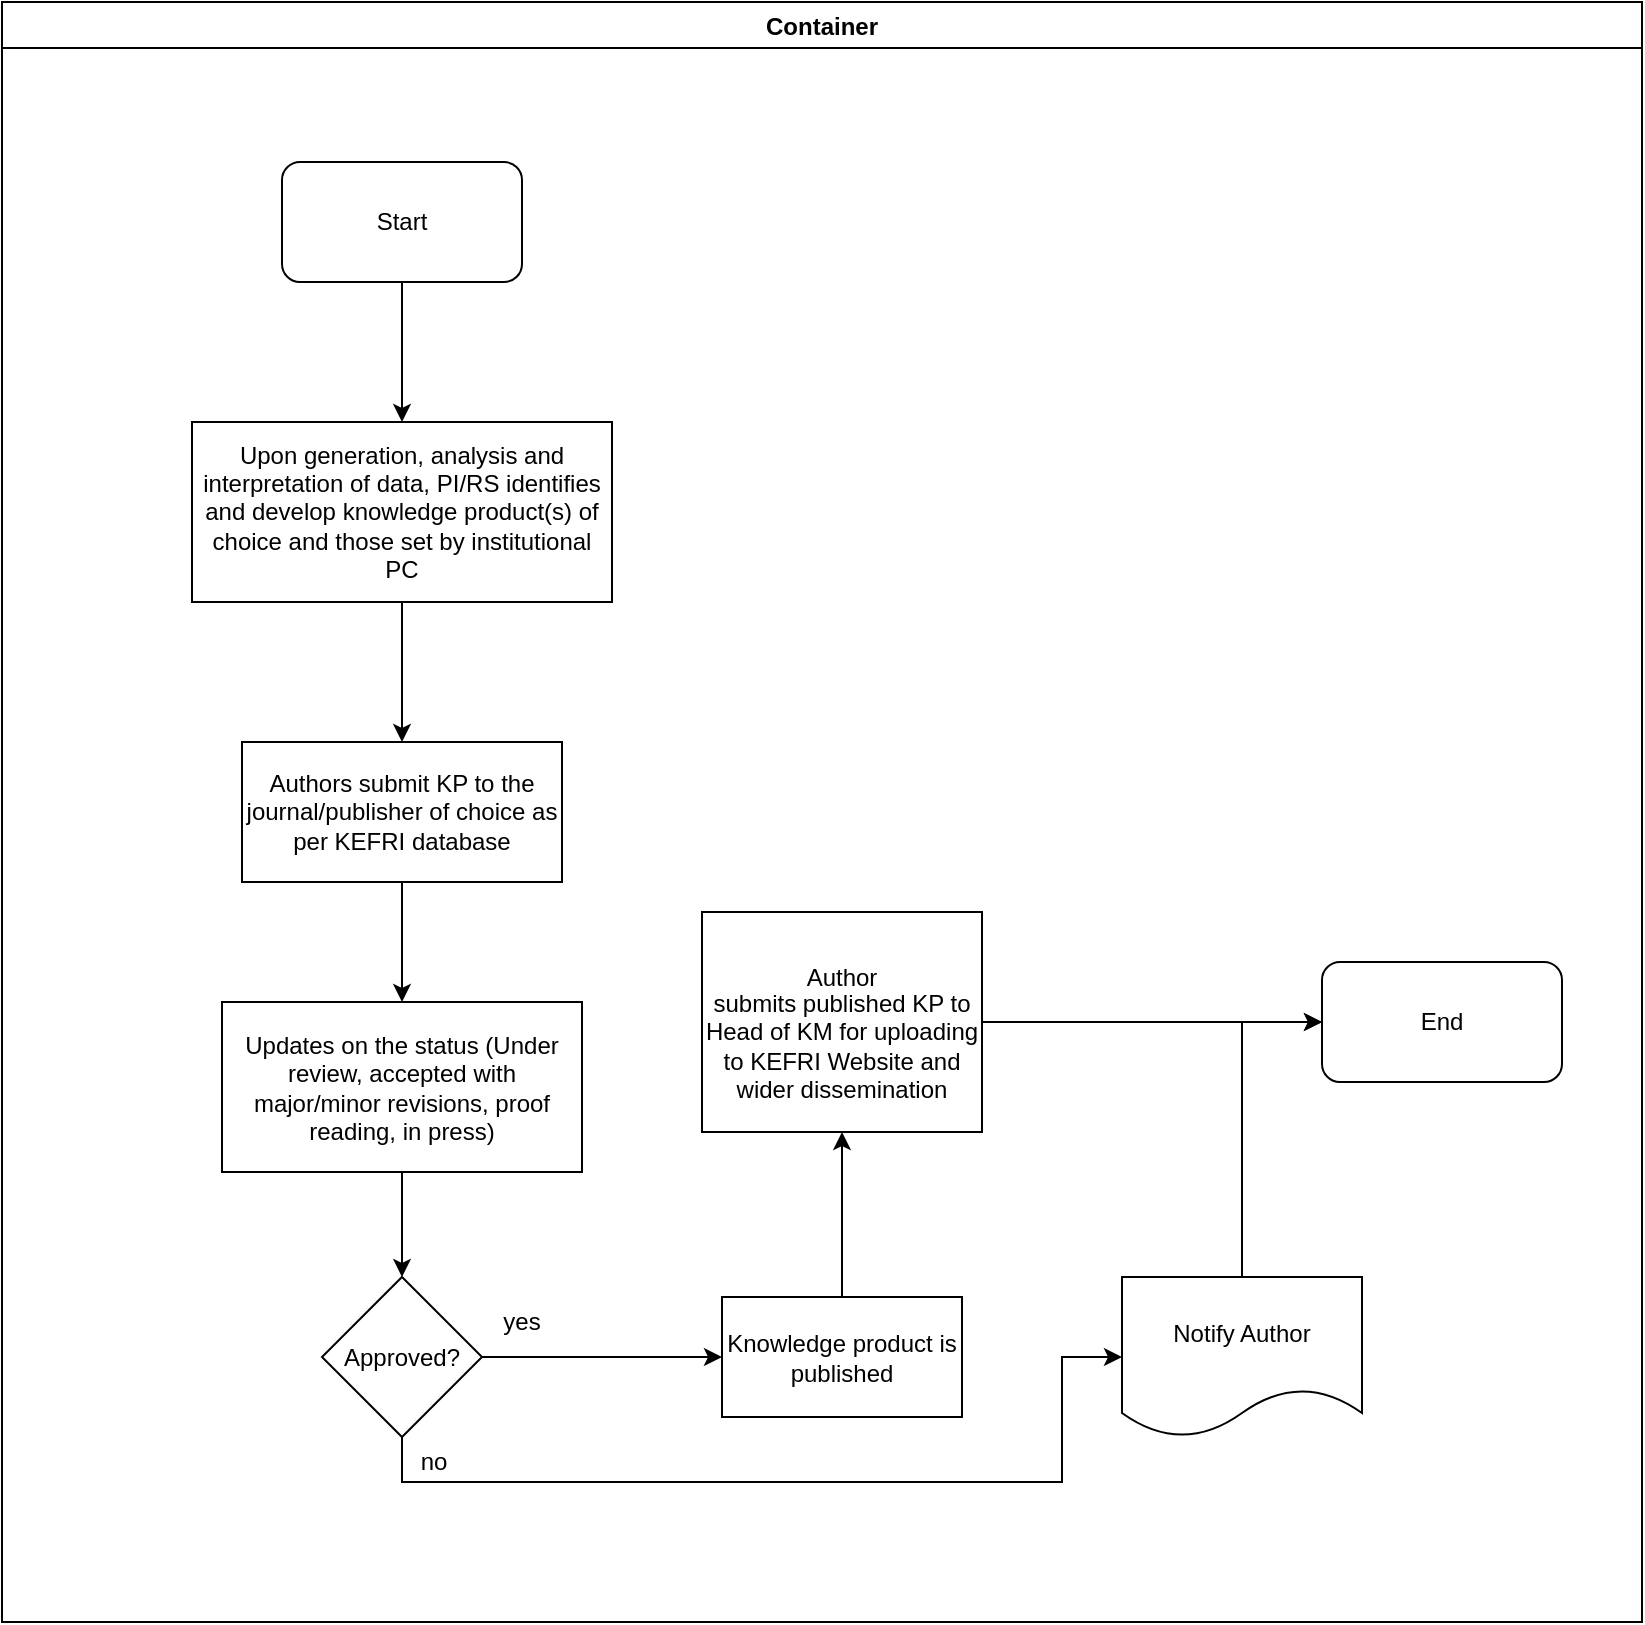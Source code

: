 <mxfile version="14.2.7" type="github">
  <diagram id="bO6ONmM0FboMKdh2IcsY" name="Page-1">
    <mxGraphModel dx="1038" dy="547" grid="1" gridSize="10" guides="1" tooltips="1" connect="1" arrows="1" fold="1" page="1" pageScale="1" pageWidth="1169" pageHeight="827" math="0" shadow="0">
      <root>
        <mxCell id="0" />
        <mxCell id="1" parent="0" />
        <mxCell id="8hKZSPDeMMXq-WV7nx7k-1" value="Container" style="swimlane;" vertex="1" parent="1">
          <mxGeometry x="10" y="10" width="820" height="810" as="geometry" />
        </mxCell>
        <mxCell id="8hKZSPDeMMXq-WV7nx7k-5" value="Upon generation, analysis and interpretation of data, PI/RS identifies and develop knowledge product(s) of choice and those set by institutional PC " style="rounded=0;whiteSpace=wrap;html=1;" vertex="1" parent="8hKZSPDeMMXq-WV7nx7k-1">
          <mxGeometry x="95" y="210" width="210" height="90" as="geometry" />
        </mxCell>
        <mxCell id="8hKZSPDeMMXq-WV7nx7k-6" value="Authors submit KP to the journal/publisher of choice as per KEFRI database" style="whiteSpace=wrap;html=1;rounded=0;" vertex="1" parent="8hKZSPDeMMXq-WV7nx7k-1">
          <mxGeometry x="120" y="370" width="160" height="70" as="geometry" />
        </mxCell>
        <mxCell id="8hKZSPDeMMXq-WV7nx7k-7" value="" style="edgeStyle=orthogonalEdgeStyle;rounded=0;orthogonalLoop=1;jettySize=auto;html=1;" edge="1" parent="8hKZSPDeMMXq-WV7nx7k-1" source="8hKZSPDeMMXq-WV7nx7k-5" target="8hKZSPDeMMXq-WV7nx7k-6">
          <mxGeometry relative="1" as="geometry" />
        </mxCell>
        <mxCell id="8hKZSPDeMMXq-WV7nx7k-19" value="yes" style="text;html=1;strokeColor=none;fillColor=none;align=center;verticalAlign=middle;whiteSpace=wrap;rounded=0;" vertex="1" parent="8hKZSPDeMMXq-WV7nx7k-1">
          <mxGeometry x="240" y="650" width="40" height="20" as="geometry" />
        </mxCell>
        <mxCell id="8hKZSPDeMMXq-WV7nx7k-20" value="no" style="text;html=1;strokeColor=none;fillColor=none;align=center;verticalAlign=middle;whiteSpace=wrap;rounded=0;" vertex="1" parent="8hKZSPDeMMXq-WV7nx7k-1">
          <mxGeometry x="196" y="720" width="40" height="20" as="geometry" />
        </mxCell>
        <mxCell id="8hKZSPDeMMXq-WV7nx7k-25" value="End" style="rounded=1;whiteSpace=wrap;html=1;" vertex="1" parent="8hKZSPDeMMXq-WV7nx7k-1">
          <mxGeometry x="660" y="480" width="120" height="60" as="geometry" />
        </mxCell>
        <mxCell id="8hKZSPDeMMXq-WV7nx7k-21" value="&lt;p style=&quot;margin-bottom: 0in ; line-height: 100%&quot;&gt;Author&lt;/p&gt;submits published KP to Head of KM for uploading to KEFRI Website and wider dissemination" style="whiteSpace=wrap;html=1;" vertex="1" parent="8hKZSPDeMMXq-WV7nx7k-1">
          <mxGeometry x="350" y="455" width="140" height="110" as="geometry" />
        </mxCell>
        <mxCell id="8hKZSPDeMMXq-WV7nx7k-24" value="" style="edgeStyle=orthogonalEdgeStyle;rounded=0;orthogonalLoop=1;jettySize=auto;html=1;entryX=0;entryY=0.5;entryDx=0;entryDy=0;" edge="1" parent="8hKZSPDeMMXq-WV7nx7k-1" source="8hKZSPDeMMXq-WV7nx7k-21" target="8hKZSPDeMMXq-WV7nx7k-25">
          <mxGeometry relative="1" as="geometry">
            <mxPoint x="570" y="567.5" as="targetPoint" />
          </mxGeometry>
        </mxCell>
        <mxCell id="8hKZSPDeMMXq-WV7nx7k-4" value="" style="edgeStyle=orthogonalEdgeStyle;rounded=0;orthogonalLoop=1;jettySize=auto;html=1;" edge="1" parent="1" source="8hKZSPDeMMXq-WV7nx7k-2" target="8hKZSPDeMMXq-WV7nx7k-5">
          <mxGeometry relative="1" as="geometry">
            <mxPoint x="210" y="230" as="targetPoint" />
          </mxGeometry>
        </mxCell>
        <mxCell id="8hKZSPDeMMXq-WV7nx7k-2" value="Start" style="rounded=1;whiteSpace=wrap;html=1;" vertex="1" parent="1">
          <mxGeometry x="150" y="90" width="120" height="60" as="geometry" />
        </mxCell>
        <mxCell id="8hKZSPDeMMXq-WV7nx7k-11" value="" style="edgeStyle=orthogonalEdgeStyle;rounded=0;orthogonalLoop=1;jettySize=auto;html=1;" edge="1" parent="1" source="8hKZSPDeMMXq-WV7nx7k-8" target="8hKZSPDeMMXq-WV7nx7k-14">
          <mxGeometry relative="1" as="geometry">
            <mxPoint x="210" y="687.5" as="targetPoint" />
          </mxGeometry>
        </mxCell>
        <mxCell id="8hKZSPDeMMXq-WV7nx7k-8" value="&lt;div&gt;Updates on the status (Under review, accepted with major/minor revisions, proof reading, in press)&lt;br&gt;&lt;/div&gt;" style="whiteSpace=wrap;html=1;rounded=0;" vertex="1" parent="1">
          <mxGeometry x="120" y="510" width="180" height="85" as="geometry" />
        </mxCell>
        <mxCell id="8hKZSPDeMMXq-WV7nx7k-9" value="" style="edgeStyle=orthogonalEdgeStyle;rounded=0;orthogonalLoop=1;jettySize=auto;html=1;" edge="1" parent="1" source="8hKZSPDeMMXq-WV7nx7k-6" target="8hKZSPDeMMXq-WV7nx7k-8">
          <mxGeometry relative="1" as="geometry" />
        </mxCell>
        <mxCell id="8hKZSPDeMMXq-WV7nx7k-16" value="" style="edgeStyle=orthogonalEdgeStyle;rounded=0;orthogonalLoop=1;jettySize=auto;html=1;" edge="1" parent="1" source="8hKZSPDeMMXq-WV7nx7k-14" target="8hKZSPDeMMXq-WV7nx7k-15">
          <mxGeometry relative="1" as="geometry" />
        </mxCell>
        <mxCell id="8hKZSPDeMMXq-WV7nx7k-18" value="" style="edgeStyle=orthogonalEdgeStyle;rounded=0;orthogonalLoop=1;jettySize=auto;html=1;entryX=0;entryY=0.5;entryDx=0;entryDy=0;" edge="1" parent="1" source="8hKZSPDeMMXq-WV7nx7k-14" target="8hKZSPDeMMXq-WV7nx7k-26">
          <mxGeometry relative="1" as="geometry">
            <mxPoint x="510" y="750" as="targetPoint" />
            <Array as="points">
              <mxPoint x="210" y="750" />
              <mxPoint x="540" y="750" />
              <mxPoint x="540" y="688" />
            </Array>
          </mxGeometry>
        </mxCell>
        <mxCell id="8hKZSPDeMMXq-WV7nx7k-14" value="Approved?" style="rhombus;whiteSpace=wrap;html=1;" vertex="1" parent="1">
          <mxGeometry x="170" y="647.5" width="80" height="80" as="geometry" />
        </mxCell>
        <mxCell id="8hKZSPDeMMXq-WV7nx7k-22" value="" style="edgeStyle=orthogonalEdgeStyle;rounded=0;orthogonalLoop=1;jettySize=auto;html=1;" edge="1" parent="1" source="8hKZSPDeMMXq-WV7nx7k-15" target="8hKZSPDeMMXq-WV7nx7k-21">
          <mxGeometry relative="1" as="geometry" />
        </mxCell>
        <mxCell id="8hKZSPDeMMXq-WV7nx7k-15" value="Knowledge product is published" style="whiteSpace=wrap;html=1;" vertex="1" parent="1">
          <mxGeometry x="370" y="657.5" width="120" height="60" as="geometry" />
        </mxCell>
        <mxCell id="8hKZSPDeMMXq-WV7nx7k-29" value="" style="edgeStyle=orthogonalEdgeStyle;rounded=0;orthogonalLoop=1;jettySize=auto;html=1;entryX=0;entryY=0.5;entryDx=0;entryDy=0;" edge="1" parent="1" source="8hKZSPDeMMXq-WV7nx7k-26" target="8hKZSPDeMMXq-WV7nx7k-25">
          <mxGeometry relative="1" as="geometry">
            <mxPoint x="630" y="557.5" as="targetPoint" />
          </mxGeometry>
        </mxCell>
        <mxCell id="8hKZSPDeMMXq-WV7nx7k-26" value="Notify Author" style="shape=document;whiteSpace=wrap;html=1;boundedLbl=1;" vertex="1" parent="1">
          <mxGeometry x="570" y="647.5" width="120" height="80" as="geometry" />
        </mxCell>
      </root>
    </mxGraphModel>
  </diagram>
</mxfile>
